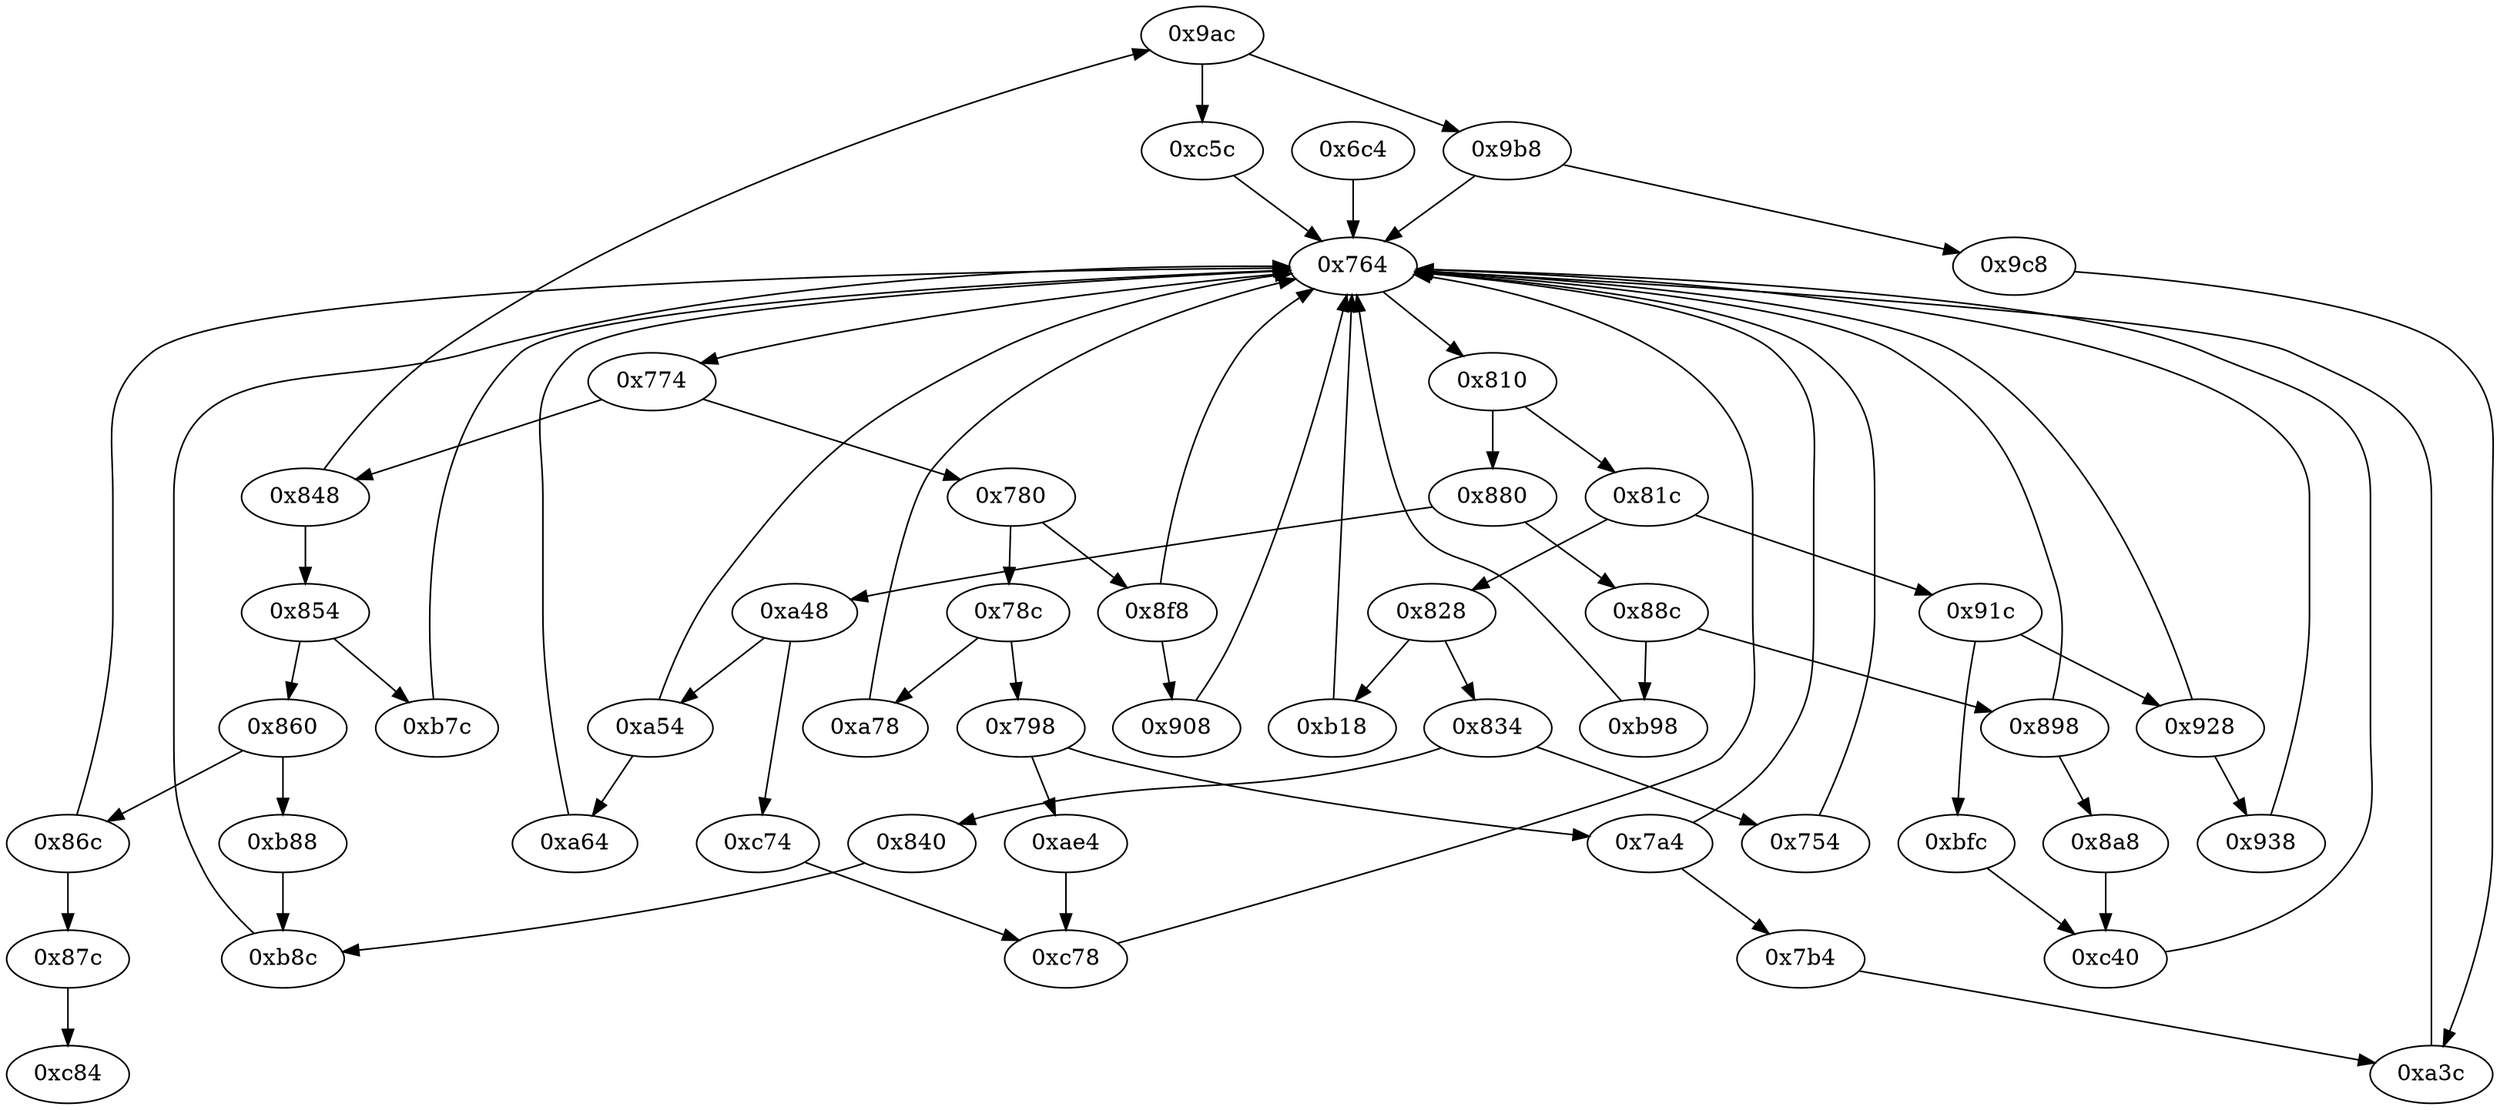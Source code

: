strict digraph "" {
	"0x9ac"	 [opcode="[u'ldr', u'cmp', u'b']"];
	"0x9b8"	 [opcode="[u'ldr', u'cmp', u'mov', u'b']"];
	"0x9ac" -> "0x9b8";
	"0xc5c"	 [opcode="[u'ldrb', u'ldr', u'ldr', u'cmp', u'mov', u'b']"];
	"0x9ac" -> "0xc5c";
	"0xa48"	 [opcode="[u'ldr', u'cmp', u'b']"];
	"0xc74"	 [opcode="[u'mov']"];
	"0xa48" -> "0xc74";
	"0xa54"	 [opcode="[u'ldr', u'cmp', u'mov', u'b']"];
	"0xa48" -> "0xa54";
	"0x87c"	 [opcode="[u'b']"];
	"0xc84"	 [opcode="[u'ldr', u'ldr', u'ldr', u'ldr', u'sub', u'ldr', u'sub', u'pop']"];
	"0x87c" -> "0xc84";
	"0xa64"	 [opcode="[u'sub', u'bl', u'bl', u'ldr', u'b']"];
	"0x764"	 [opcode="[u'mov', u'ldr', u'cmp', u'b']"];
	"0xa64" -> "0x764";
	"0x780"	 [opcode="[u'ldr', u'cmp', u'b']"];
	"0x8f8"	 [opcode="[u'ldr', u'cmp', u'mov', u'b']"];
	"0x780" -> "0x8f8";
	"0x78c"	 [opcode="[u'ldr', u'cmp', u'b']"];
	"0x780" -> "0x78c";
	"0xb7c"	 [opcode="[u'ldr', u'mov', u'b']"];
	"0xb7c" -> "0x764";
	"0xa3c"	 [opcode="[u'teq', u'mov', u'b']"];
	"0xa3c" -> "0x764";
	"0x908"	 [opcode="[u'ldr', u'cmp', u'mov', u'mov', u'b']"];
	"0x8f8" -> "0x908";
	"0x8f8" -> "0x764";
	"0xc78"	 [opcode="[u'str', u'ldr', u'b']"];
	"0xc74" -> "0xc78";
	"0x7a4"	 [opcode="[u'ldr', u'cmp', u'mov', u'b']"];
	"0x7b4"	 [opcode="[u'ldr', u'ldr', u'ldr', u'ldr', u'sub', u'sub', u'add', u'mul', u'mvn', u'ldr', u'ldr', u'orr', u'mov', u'cmn', u'mov', u'cmp', \
u'mov', u'mov', u'mov', u'cmn', u'mov', u'mov', u'b']"];
	"0x7a4" -> "0x7b4";
	"0x7a4" -> "0x764";
	"0x860"	 [opcode="[u'ldr', u'cmp', u'b']"];
	"0x86c"	 [opcode="[u'ldr', u'cmp', u'mov', u'b']"];
	"0x860" -> "0x86c";
	"0xb88"	 [opcode="[u'mov']"];
	"0x860" -> "0xb88";
	"0x86c" -> "0x87c";
	"0x86c" -> "0x764";
	"0x880"	 [opcode="[u'ldr', u'cmp', u'b']"];
	"0x880" -> "0xa48";
	"0x88c"	 [opcode="[u'ldr', u'cmp', u'b']"];
	"0x880" -> "0x88c";
	"0x9c8"	 [opcode="[u'sub', u'str', u'ldr', u'bl', u'bl', u'ldr', u'ldr', u'ldr', u'ldrb', u'str', u'ldr', u'ldr', u'rsb', u'mvn', u'mul', u'eor', \
u'and', u'ldr', u'ldr', u'mov', u'mov', u'cmp', u'mov', u'cmp', u'mov', u'mov', u'cmp', u'mov', u'mov']"];
	"0x9b8" -> "0x9c8";
	"0x9b8" -> "0x764";
	"0xb8c"	 [opcode="[u'str', u'ldr', u'b']"];
	"0xb88" -> "0xb8c";
	"0x848"	 [opcode="[u'ldr', u'cmp', u'b']"];
	"0x848" -> "0x9ac";
	"0x854"	 [opcode="[u'ldr', u'cmp', u'b']"];
	"0x848" -> "0x854";
	"0x908" -> "0x764";
	"0x840"	 [opcode="[u'mov', u'b']"];
	"0x840" -> "0xb8c";
	"0x6c4"	 [opcode="[u'push', u'add', u'sub', u'str', u'ldr', u'cmp', u'mvn', u'ldr', u'ldr', u'str', u'ldr', u'ldr', u'ldr', u'mov', u'ldr', u'str', \
u'ldr', u'str', u'ldr', u'str', u'ldr', u'str', u'ldr', u'str', u'ldr', u'ldr', u'ldr', u'ldr', u'str', u'ldr', u'ldr', u'add', \
u'str', u'str', u'str', u'b']"];
	"0x6c4" -> "0x764";
	"0x828"	 [opcode="[u'ldr', u'cmp', u'b']"];
	"0xb18"	 [opcode="[u'ldr', u'mov', u'ldr', u'ldr', u'add', u'sub', u'sub', u'mul', u'eor', u'and', u'ldr', u'mov', u'mov', u'ldr', u'ldr', u'cmp', \
u'mov', u'teq', u'ldr', u'mov', u'cmp', u'mov', u'cmp', u'mov', u'b']"];
	"0x828" -> "0xb18";
	"0x834"	 [opcode="[u'ldr', u'cmp', u'b']"];
	"0x828" -> "0x834";
	"0x928"	 [opcode="[u'ldr', u'cmp', u'mov', u'b']"];
	"0x928" -> "0x764";
	"0x938"	 [opcode="[u'ldr', u'mov', u'cmp', u'mov', u'mov', u'strb', u'ldr', u'ldr', u'ldr', u'ldr', u'cmp', u'mov', u'rsb', u'mvn', u'mul', u'mvn', \
u'mov', u'orr', u'ldr', u'cmn', u'mov', u'teq', u'ldr', u'mov', u'cmn', u'mov', u'cmp', u'mov', u'b']"];
	"0x928" -> "0x938";
	"0x91c"	 [opcode="[u'ldr', u'cmp', u'b']"];
	"0x91c" -> "0x928";
	"0xbfc"	 [opcode="[u'ldr', u'mov', u'ldr', u'rsb', u'mvn', u'mul', u'mov', u'eor', u'and', u'ldr', u'mov', u'ldr', u'cmp', u'mov', u'teq', u'ldr', \
u'mov']"];
	"0x91c" -> "0xbfc";
	"0x81c"	 [opcode="[u'ldr', u'cmp', u'b']"];
	"0x81c" -> "0x828";
	"0x81c" -> "0x91c";
	"0x754"	 [opcode="[u'ldr', u'cmp', u'mov', u'ldr']"];
	"0x754" -> "0x764";
	"0xae4"	 [opcode="[u'ldr', u'ldr', u'mul', u'ldr', u'ldr', u'ldr', u'bl', u'ldr', u'ldr', u'sub', u'add', u'add', u'b']"];
	"0xae4" -> "0xc78";
	"0xc5c" -> "0x764";
	"0x774"	 [opcode="[u'ldr', u'cmp', u'b']"];
	"0x774" -> "0x780";
	"0x774" -> "0x848";
	"0xb18" -> "0x764";
	"0x798"	 [opcode="[u'ldr', u'cmp', u'b']"];
	"0x798" -> "0x7a4";
	"0x798" -> "0xae4";
	"0xb8c" -> "0x764";
	"0xa78"	 [opcode="[u'ldr', u'str', u'ldr', u'ldr', u'ldr', u'ldr', u'sub', u'sub', u'add', u'mul', u'mvn', u'ldr', u'orr', u'mov', u'cmn', u'mov', \
u'ldr', u'cmp', u'mov', u'mov', u'mov', u'cmn', u'mov', u'mov', u'teq', u'mov', u'b']"];
	"0xa78" -> "0x764";
	"0xa54" -> "0xa64";
	"0xa54" -> "0x764";
	"0x898"	 [opcode="[u'ldr', u'cmp', u'mov', u'b']"];
	"0x88c" -> "0x898";
	"0xb98"	 [opcode="[u'ldr', u'ldr', u'ldr', u'ldr', u'add', u'sub', u'sub', u'mul', u'eor', u'and', u'ldr', u'mov', u'mov', u'ldr', u'cmp', u'mov', \
u'cmp', u'mov', u'mov', u'cmp', u'mov', u'mov', u'teq', u'mov', u'b']"];
	"0x88c" -> "0xb98";
	"0x8a8"	 [opcode="[u'ldr', u'mov', u'ldr', u'ldr', u'sub', u'sub', u'add', u'mul', u'mov', u'eor', u'and', u'ldr', u'mov', u'ldr', u'cmp', u'mov', \
u'teq', u'ldr', u'ldr', u'b']"];
	"0x898" -> "0x8a8";
	"0x898" -> "0x764";
	"0xb98" -> "0x764";
	"0x78c" -> "0x798";
	"0x78c" -> "0xa78";
	"0xc40"	 [opcode="[u'mov', u'cmp', u'mov', u'mov', u'cmp', u'mov', u'b']"];
	"0xc40" -> "0x764";
	"0xc78" -> "0x764";
	"0x7b4" -> "0xa3c";
	"0x9c8" -> "0xa3c";
	"0x8a8" -> "0xc40";
	"0x764" -> "0x774";
	"0x810"	 [opcode="[u'ldr', u'cmp', u'b']"];
	"0x764" -> "0x810";
	"0x810" -> "0x880";
	"0x810" -> "0x81c";
	"0x834" -> "0x840";
	"0x834" -> "0x754";
	"0x938" -> "0x764";
	"0x854" -> "0xb7c";
	"0x854" -> "0x860";
	"0xbfc" -> "0xc40";
}
